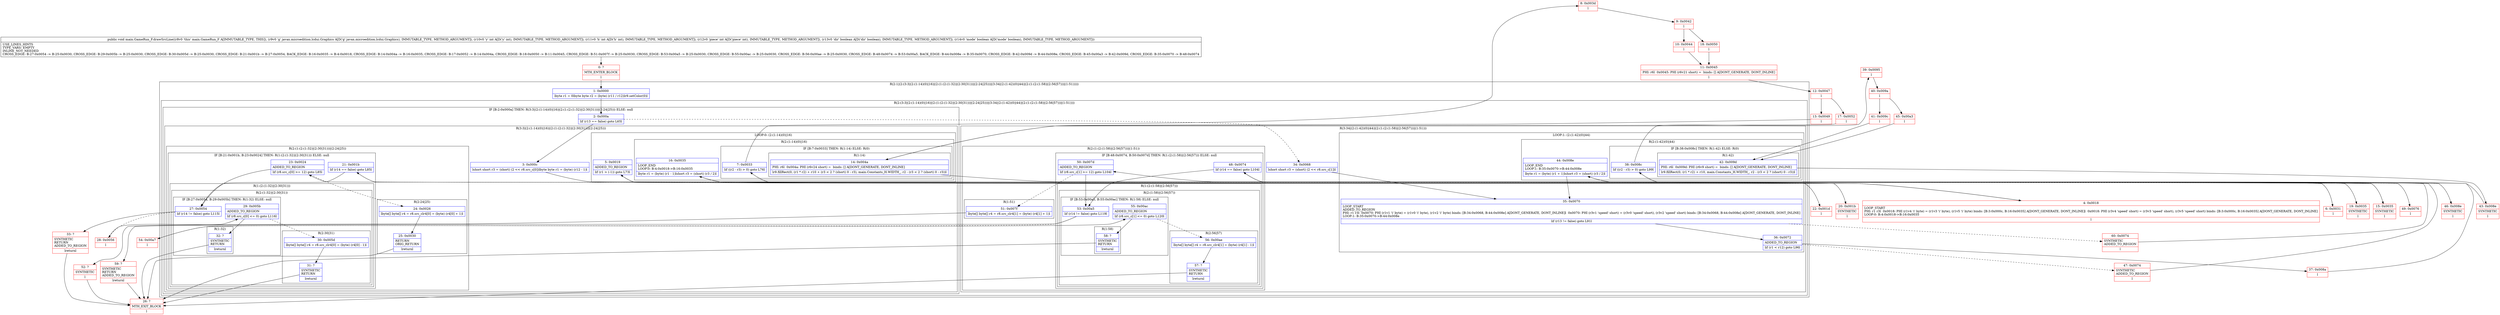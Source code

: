 digraph "CFG formain.GameRun_F.drawSrcLine(Ljavax\/microedition\/lcdui\/Graphics;IIIZZ)V" {
subgraph cluster_Region_499063835 {
label = "R(2:1|(2:(3:3|(2:(1:14)(0)|16)|(2:(1:(2:(1:32)|(2:30|31)))|(2:24|25)))|(3:34|(2:(1:42)(0)|44)|(2:(1:(2:(1:58)|(2:56|57)))|(1:51)))))";
node [shape=record,color=blue];
Node_1 [shape=record,label="{1\:\ 0x0000|lbyte r1 = 0lbyte byte r2 = (byte) (r11 \/ r12)lr9.setColor(0)l}"];
subgraph cluster_Region_90219269 {
label = "R(2:(3:3|(2:(1:14)(0)|16)|(2:(1:(2:(1:32)|(2:30|31)))|(2:24|25)))|(3:34|(2:(1:42)(0)|44)|(2:(1:(2:(1:58)|(2:56|57)))|(1:51))))";
node [shape=record,color=blue];
subgraph cluster_IfRegion_1558909976 {
label = "IF [B:2:0x000a] THEN: R(3:3|(2:(1:14)(0)|16)|(2:(1:(2:(1:32)|(2:30|31)))|(2:24|25))) ELSE: null";
node [shape=record,color=blue];
Node_2 [shape=record,label="{2\:\ 0x000a|lif (r13 == false) goto L65l}"];
subgraph cluster_Region_158445256 {
label = "R(3:3|(2:(1:14)(0)|16)|(2:(1:(2:(1:32)|(2:30|31)))|(2:24|25)))";
node [shape=record,color=blue];
Node_3 [shape=record,label="{3\:\ 0x000c|lshort short r3 = (short) (2 \<\< r8.src_c[0])lbyte byte r1 = (byte) (r12 \- 1)l}"];
subgraph cluster_LoopRegion_2077898318 {
label = "LOOP:0: (2:(1:14)(0)|16)";
node [shape=record,color=blue];
Node_5 [shape=record,label="{5\:\ 0x0019|ADDED_TO_REGION\l|lif (r1 \> (\-1)) goto L73l}"];
subgraph cluster_Region_1523372538 {
label = "R(2:(1:14)(0)|16)";
node [shape=record,color=blue];
subgraph cluster_IfRegion_463059310 {
label = "IF [B:7:0x0033] THEN: R(1:14) ELSE: R(0)";
node [shape=record,color=blue];
Node_7 [shape=record,label="{7\:\ 0x0033|lif ((r2 \- r3) \> 0) goto L76l}"];
subgraph cluster_Region_1312548574 {
label = "R(1:14)";
node [shape=record,color=blue];
Node_14 [shape=record,label="{14\:\ 0x004a|PHI: r6l  0x004a: PHI (r6v24 short) =  binds: [] A[DONT_GENERATE, DONT_INLINE]\l|lr9.fillRect(0, (r1 * r2) + r10 + (r3 \< 2 ? (short) 0 : r3), main.Constants_H.WIDTH_, r2 \- (r3 \< 2 ? (short) 0 : r3))l}"];
}
subgraph cluster_Region_781488236 {
label = "R(0)";
node [shape=record,color=blue];
}
}
Node_16 [shape=record,label="{16\:\ 0x0035|LOOP_END\lLOOP:0: B:4:0x0018\-\>B:16:0x0035\l|lbyte r1 = (byte) (r1 \- 1)lshort r3 = (short) (r3 \/ 2)l}"];
}
}
subgraph cluster_Region_300569412 {
label = "R(2:(1:(2:(1:32)|(2:30|31)))|(2:24|25))";
node [shape=record,color=blue];
subgraph cluster_IfRegion_294822647 {
label = "IF [B:21:0x001b, B:23:0x0024] THEN: R(1:(2:(1:32)|(2:30|31))) ELSE: null";
node [shape=record,color=blue];
Node_21 [shape=record,label="{21\:\ 0x001b|lif (r14 == false) goto L85l}"];
Node_23 [shape=record,label="{23\:\ 0x0024|ADDED_TO_REGION\l|lif (r8.src_c[0] \>= 12) goto L85l}"];
subgraph cluster_Region_358432521 {
label = "R(1:(2:(1:32)|(2:30|31)))";
node [shape=record,color=blue];
subgraph cluster_Region_524339774 {
label = "R(2:(1:32)|(2:30|31))";
node [shape=record,color=blue];
subgraph cluster_IfRegion_1551096545 {
label = "IF [B:27:0x0054, B:29:0x005b] THEN: R(1:32) ELSE: null";
node [shape=record,color=blue];
Node_27 [shape=record,label="{27\:\ 0x0054|lif (r14 != false) goto L115l}"];
Node_29 [shape=record,label="{29\:\ 0x005b|ADDED_TO_REGION\l|lif (r8.src_c[0] \<= 0) goto L116l}"];
subgraph cluster_Region_1483890306 {
label = "R(1:32)";
node [shape=record,color=blue];
Node_32 [shape=record,label="{32\:\ ?|SYNTHETIC\lRETURN\l|lreturnl}"];
}
}
subgraph cluster_Region_732559476 {
label = "R(2:30|31)";
node [shape=record,color=blue];
Node_30 [shape=record,label="{30\:\ 0x005d|lbyte[] byte[] r4 = r8.src_clr4[0] = (byte) (r4[0] \- 1)l}"];
Node_31 [shape=record,label="{31\:\ ?|SYNTHETIC\lRETURN\l|lreturnl}"];
}
}
}
}
subgraph cluster_Region_799675431 {
label = "R(2:24|25)";
node [shape=record,color=blue];
Node_24 [shape=record,label="{24\:\ 0x0026|lbyte[] byte[] r4 = r8.src_clr4[0] = (byte) (r4[0] + 1)l}"];
Node_25 [shape=record,label="{25\:\ 0x0030|RETURN\lORIG_RETURN\l|lreturnl}"];
}
}
}
}
subgraph cluster_Region_15360156 {
label = "R(3:34|(2:(1:42)(0)|44)|(2:(1:(2:(1:58)|(2:56|57)))|(1:51)))";
node [shape=record,color=blue];
Node_34 [shape=record,label="{34\:\ 0x0068|lshort short r3 = (short) (2 \<\< r8.src_c[1])l}"];
subgraph cluster_LoopRegion_1880828308 {
label = "LOOP:1: (2:(1:42)(0)|44)";
node [shape=record,color=blue];
Node_35 [shape=record,label="{35\:\ 0x0070|LOOP_START\lADDED_TO_REGION\lPHI: r1 r3l  0x0070: PHI (r1v1 'i' byte) = (r1v0 'i' byte), (r1v2 'i' byte) binds: [B:34:0x0068, B:44:0x008e] A[DONT_GENERATE, DONT_INLINE]l  0x0070: PHI (r3v1 'speed' short) = (r3v0 'speed' short), (r3v2 'speed' short) binds: [B:34:0x0068, B:44:0x008e] A[DONT_GENERATE, DONT_INLINE]\lLOOP:1: B:35:0x0070\-\>B:44:0x008e\l|lif (r13 != false) goto L91l}"];
Node_36 [shape=record,label="{36\:\ 0x0072|ADDED_TO_REGION\l|lif (r1 \< r12) goto L96l}"];
subgraph cluster_Region_908884856 {
label = "R(2:(1:42)(0)|44)";
node [shape=record,color=blue];
subgraph cluster_IfRegion_1732583684 {
label = "IF [B:38:0x008c] THEN: R(1:42) ELSE: R(0)";
node [shape=record,color=blue];
Node_38 [shape=record,label="{38\:\ 0x008c|lif ((r2 \- r3) \> 0) goto L99l}"];
subgraph cluster_Region_2124627301 {
label = "R(1:42)";
node [shape=record,color=blue];
Node_42 [shape=record,label="{42\:\ 0x009d|PHI: r6l  0x009d: PHI (r6v9 short) =  binds: [] A[DONT_GENERATE, DONT_INLINE]\l|lr9.fillRect(0, (r1 * r2) + r10, main.Constants_H.WIDTH_, r2 \- (r3 \< 2 ? (short) 0 : r3))l}"];
}
subgraph cluster_Region_615221234 {
label = "R(0)";
node [shape=record,color=blue];
}
}
Node_44 [shape=record,label="{44\:\ 0x008e|LOOP_END\lLOOP:1: B:35:0x0070\-\>B:44:0x008e\l|lbyte r1 = (byte) (r1 + 1)lshort r3 = (short) (r3 \/ 2)l}"];
}
}
subgraph cluster_Region_1025747043 {
label = "R(2:(1:(2:(1:58)|(2:56|57)))|(1:51))";
node [shape=record,color=blue];
subgraph cluster_IfRegion_2143668724 {
label = "IF [B:48:0x0074, B:50:0x007d] THEN: R(1:(2:(1:58)|(2:56|57))) ELSE: null";
node [shape=record,color=blue];
Node_48 [shape=record,label="{48\:\ 0x0074|lif (r14 == false) goto L104l}"];
Node_50 [shape=record,label="{50\:\ 0x007d|ADDED_TO_REGION\l|lif (r8.src_c[1] \>= 12) goto L104l}"];
subgraph cluster_Region_898178752 {
label = "R(1:(2:(1:58)|(2:56|57)))";
node [shape=record,color=blue];
subgraph cluster_Region_1298504596 {
label = "R(2:(1:58)|(2:56|57))";
node [shape=record,color=blue];
subgraph cluster_IfRegion_1839547115 {
label = "IF [B:53:0x00a5, B:55:0x00ac] THEN: R(1:58) ELSE: null";
node [shape=record,color=blue];
Node_53 [shape=record,label="{53\:\ 0x00a5|lif (r14 != false) goto L119l}"];
Node_55 [shape=record,label="{55\:\ 0x00ac|ADDED_TO_REGION\l|lif (r8.src_c[1] \<= 0) goto L120l}"];
subgraph cluster_Region_1023327426 {
label = "R(1:58)";
node [shape=record,color=blue];
Node_58 [shape=record,label="{58\:\ ?|SYNTHETIC\lRETURN\l|lreturnl}"];
}
}
subgraph cluster_Region_1458502438 {
label = "R(2:56|57)";
node [shape=record,color=blue];
Node_56 [shape=record,label="{56\:\ 0x00ae|lbyte[] byte[] r4 = r8.src_clr4[1] = (byte) (r4[1] \- 1)l}"];
Node_57 [shape=record,label="{57\:\ ?|SYNTHETIC\lRETURN\l|lreturnl}"];
}
}
}
}
subgraph cluster_Region_1207102003 {
label = "R(1:51)";
node [shape=record,color=blue];
Node_51 [shape=record,label="{51\:\ 0x007f|lbyte[] byte[] r4 = r8.src_clr4[1] = (byte) (r4[1] + 1)l}"];
}
}
}
}
}
Node_0 [shape=record,color=red,label="{0\:\ ?|MTH_ENTER_BLOCK\l|l}"];
Node_4 [shape=record,color=red,label="{4\:\ 0x0018|LOOP_START\lPHI: r1 r3l  0x0018: PHI (r1v4 'i' byte) = (r1v3 'i' byte), (r1v5 'i' byte) binds: [B:3:0x000c, B:16:0x0035] A[DONT_GENERATE, DONT_INLINE]l  0x0018: PHI (r3v4 'speed' short) = (r3v3 'speed' short), (r3v5 'speed' short) binds: [B:3:0x000c, B:16:0x0035] A[DONT_GENERATE, DONT_INLINE]\lLOOP:0: B:4:0x0018\-\>B:16:0x0035\l|l}"];
Node_6 [shape=record,color=red,label="{6\:\ 0x0031|l}"];
Node_8 [shape=record,color=red,label="{8\:\ 0x003d|l}"];
Node_9 [shape=record,color=red,label="{9\:\ 0x0042|l}"];
Node_10 [shape=record,color=red,label="{10\:\ 0x0044|l}"];
Node_11 [shape=record,color=red,label="{11\:\ 0x0045|PHI: r6l  0x0045: PHI (r6v21 short) =  binds: [] A[DONT_GENERATE, DONT_INLINE]\l|l}"];
Node_12 [shape=record,color=red,label="{12\:\ 0x0047|l}"];
Node_13 [shape=record,color=red,label="{13\:\ 0x0049|l}"];
Node_15 [shape=record,color=red,label="{15\:\ 0x0035|SYNTHETIC\l|l}"];
Node_17 [shape=record,color=red,label="{17\:\ 0x0052|l}"];
Node_18 [shape=record,color=red,label="{18\:\ 0x0050|l}"];
Node_19 [shape=record,color=red,label="{19\:\ 0x0035|SYNTHETIC\l|l}"];
Node_20 [shape=record,color=red,label="{20\:\ 0x001b|SYNTHETIC\l|l}"];
Node_22 [shape=record,color=red,label="{22\:\ 0x001d|l}"];
Node_26 [shape=record,color=red,label="{26\:\ ?|MTH_EXIT_BLOCK\l|l}"];
Node_28 [shape=record,color=red,label="{28\:\ 0x0056|l}"];
Node_33 [shape=record,color=red,label="{33\:\ ?|SYNTHETIC\lRETURN\lADDED_TO_REGION\l|lreturnl}"];
Node_37 [shape=record,color=red,label="{37\:\ 0x008a|l}"];
Node_39 [shape=record,color=red,label="{39\:\ 0x0095|l}"];
Node_40 [shape=record,color=red,label="{40\:\ 0x009a|l}"];
Node_41 [shape=record,color=red,label="{41\:\ 0x009c|l}"];
Node_43 [shape=record,color=red,label="{43\:\ 0x008e|SYNTHETIC\l|l}"];
Node_45 [shape=record,color=red,label="{45\:\ 0x00a3|l}"];
Node_46 [shape=record,color=red,label="{46\:\ 0x008e|SYNTHETIC\l|l}"];
Node_47 [shape=record,color=red,label="{47\:\ 0x0074|SYNTHETIC\lADDED_TO_REGION\l|l}"];
Node_49 [shape=record,color=red,label="{49\:\ 0x0076|l}"];
Node_52 [shape=record,color=red,label="{52\:\ ?|SYNTHETIC\l|l}"];
Node_54 [shape=record,color=red,label="{54\:\ 0x00a7|l}"];
Node_59 [shape=record,color=red,label="{59\:\ ?|SYNTHETIC\lRETURN\lADDED_TO_REGION\l|lreturnl}"];
Node_60 [shape=record,color=red,label="{60\:\ 0x0074|SYNTHETIC\lADDED_TO_REGION\l|l}"];
MethodNode[shape=record,label="{public void main.GameRun_F.drawSrcLine((r8v0 'this' main.GameRun_F A[IMMUTABLE_TYPE, THIS]), (r9v0 'g' javax.microedition.lcdui.Graphics A[D('g' javax.microedition.lcdui.Graphics), IMMUTABLE_TYPE, METHOD_ARGUMENT]), (r10v0 'y' int A[D('y' int), IMMUTABLE_TYPE, METHOD_ARGUMENT]), (r11v0 'h' int A[D('h' int), IMMUTABLE_TYPE, METHOD_ARGUMENT]), (r12v0 'piece' int A[D('piece' int), IMMUTABLE_TYPE, METHOD_ARGUMENT]), (r13v0 'dir' boolean A[D('dir' boolean), IMMUTABLE_TYPE, METHOD_ARGUMENT]), (r14v0 'mode' boolean A[D('mode' boolean), IMMUTABLE_TYPE, METHOD_ARGUMENT]))  | USE_LINES_HINTS\lTYPE_VARS: EMPTY\lINLINE_NOT_NEEDED\lCROSS_EDGE: B:27:0x0054 \-\> B:25:0x0030, CROSS_EDGE: B:29:0x005b \-\> B:25:0x0030, CROSS_EDGE: B:30:0x005d \-\> B:25:0x0030, CROSS_EDGE: B:21:0x001b \-\> B:27:0x0054, BACK_EDGE: B:16:0x0035 \-\> B:4:0x0018, CROSS_EDGE: B:14:0x004a \-\> B:16:0x0035, CROSS_EDGE: B:17:0x0052 \-\> B:14:0x004a, CROSS_EDGE: B:18:0x0050 \-\> B:11:0x0045, CROSS_EDGE: B:51:0x007f \-\> B:25:0x0030, CROSS_EDGE: B:53:0x00a5 \-\> B:25:0x0030, CROSS_EDGE: B:55:0x00ac \-\> B:25:0x0030, CROSS_EDGE: B:56:0x00ae \-\> B:25:0x0030, CROSS_EDGE: B:48:0x0074 \-\> B:53:0x00a5, BACK_EDGE: B:44:0x008e \-\> B:35:0x0070, CROSS_EDGE: B:42:0x009d \-\> B:44:0x008e, CROSS_EDGE: B:45:0x00a3 \-\> B:42:0x009d, CROSS_EDGE: B:35:0x0070 \-\> B:48:0x0074\l}"];
MethodNode -> Node_0;
Node_1 -> Node_2;
Node_2 -> Node_3;
Node_2 -> Node_34[style=dashed];
Node_3 -> Node_4;
Node_5 -> Node_6;
Node_5 -> Node_20[style=dashed];
Node_7 -> Node_8;
Node_7 -> Node_19[style=dashed];
Node_14 -> Node_15;
Node_16 -> Node_4;
Node_21 -> Node_22[style=dashed];
Node_21 -> Node_27;
Node_23 -> Node_24[style=dashed];
Node_23 -> Node_27;
Node_27 -> Node_28[style=dashed];
Node_27 -> Node_33;
Node_29 -> Node_30[style=dashed];
Node_29 -> Node_32;
Node_32 -> Node_26;
Node_30 -> Node_31;
Node_31 -> Node_26;
Node_24 -> Node_25;
Node_25 -> Node_26;
Node_34 -> Node_35;
Node_35 -> Node_36;
Node_35 -> Node_60[style=dashed];
Node_36 -> Node_37;
Node_36 -> Node_47[style=dashed];
Node_38 -> Node_39;
Node_38 -> Node_46[style=dashed];
Node_42 -> Node_43;
Node_44 -> Node_35;
Node_48 -> Node_49[style=dashed];
Node_48 -> Node_53;
Node_50 -> Node_51[style=dashed];
Node_50 -> Node_53;
Node_53 -> Node_54[style=dashed];
Node_53 -> Node_59;
Node_55 -> Node_56[style=dashed];
Node_55 -> Node_58;
Node_58 -> Node_26;
Node_56 -> Node_57;
Node_57 -> Node_26;
Node_51 -> Node_52;
Node_0 -> Node_1;
Node_4 -> Node_5;
Node_6 -> Node_7;
Node_8 -> Node_9;
Node_9 -> Node_10;
Node_9 -> Node_18;
Node_10 -> Node_11;
Node_11 -> Node_12;
Node_12 -> Node_13;
Node_12 -> Node_17;
Node_13 -> Node_14;
Node_15 -> Node_16;
Node_17 -> Node_14;
Node_18 -> Node_11;
Node_19 -> Node_16;
Node_20 -> Node_21;
Node_22 -> Node_23;
Node_28 -> Node_29;
Node_33 -> Node_26;
Node_37 -> Node_38;
Node_39 -> Node_40;
Node_40 -> Node_41;
Node_40 -> Node_45;
Node_41 -> Node_42;
Node_43 -> Node_44;
Node_45 -> Node_42;
Node_46 -> Node_44;
Node_47 -> Node_48;
Node_49 -> Node_50;
Node_52 -> Node_26;
Node_54 -> Node_55;
Node_59 -> Node_26;
Node_60 -> Node_48;
}

